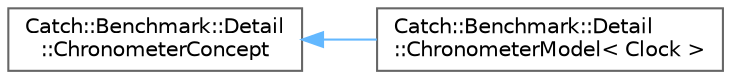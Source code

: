 digraph "Graphical Class Hierarchy"
{
 // LATEX_PDF_SIZE
  bgcolor="transparent";
  edge [fontname=Helvetica,fontsize=10,labelfontname=Helvetica,labelfontsize=10];
  node [fontname=Helvetica,fontsize=10,shape=box,height=0.2,width=0.4];
  rankdir="LR";
  Node0 [id="Node000000",label="Catch::Benchmark::Detail\l::ChronometerConcept",height=0.2,width=0.4,color="grey40", fillcolor="white", style="filled",URL="$structCatch_1_1Benchmark_1_1Detail_1_1ChronometerConcept.html",tooltip=" "];
  Node0 -> Node1 [id="edge3_Node000000_Node000001",dir="back",color="steelblue1",style="solid",tooltip=" "];
  Node1 [id="Node000001",label="Catch::Benchmark::Detail\l::ChronometerModel\< Clock \>",height=0.2,width=0.4,color="grey40", fillcolor="white", style="filled",URL="$structCatch_1_1Benchmark_1_1Detail_1_1ChronometerModel.html",tooltip=" "];
}
